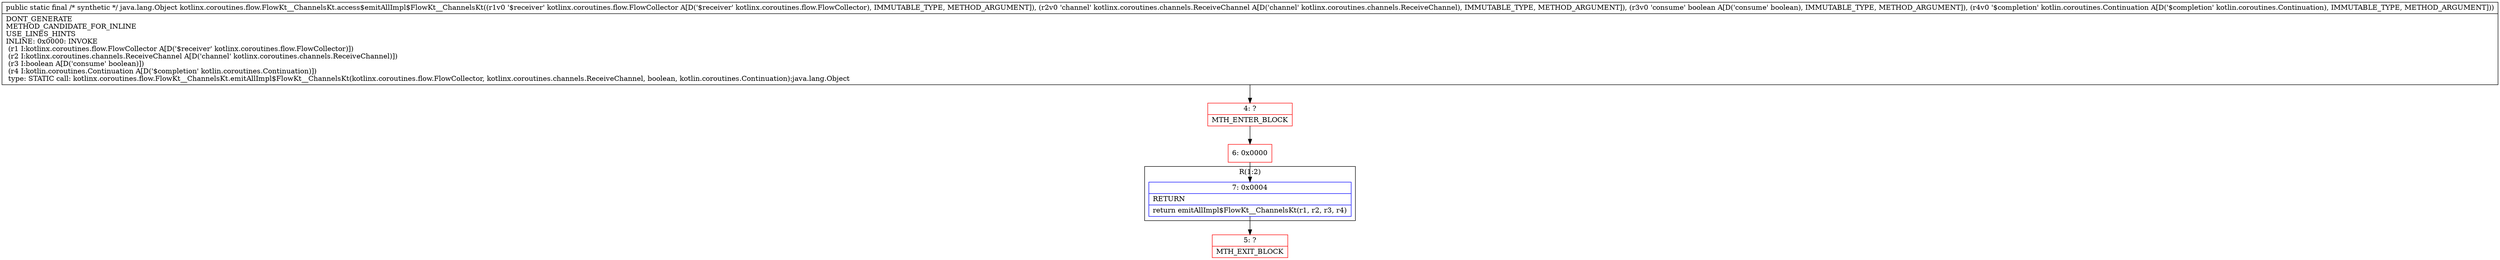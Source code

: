 digraph "CFG forkotlinx.coroutines.flow.FlowKt__ChannelsKt.access$emitAllImpl$FlowKt__ChannelsKt(Lkotlinx\/coroutines\/flow\/FlowCollector;Lkotlinx\/coroutines\/channels\/ReceiveChannel;ZLkotlin\/coroutines\/Continuation;)Ljava\/lang\/Object;" {
subgraph cluster_Region_235844636 {
label = "R(1:2)";
node [shape=record,color=blue];
Node_7 [shape=record,label="{7\:\ 0x0004|RETURN\l|return emitAllImpl$FlowKt__ChannelsKt(r1, r2, r3, r4)\l}"];
}
Node_4 [shape=record,color=red,label="{4\:\ ?|MTH_ENTER_BLOCK\l}"];
Node_6 [shape=record,color=red,label="{6\:\ 0x0000}"];
Node_5 [shape=record,color=red,label="{5\:\ ?|MTH_EXIT_BLOCK\l}"];
MethodNode[shape=record,label="{public static final \/* synthetic *\/ java.lang.Object kotlinx.coroutines.flow.FlowKt__ChannelsKt.access$emitAllImpl$FlowKt__ChannelsKt((r1v0 '$receiver' kotlinx.coroutines.flow.FlowCollector A[D('$receiver' kotlinx.coroutines.flow.FlowCollector), IMMUTABLE_TYPE, METHOD_ARGUMENT]), (r2v0 'channel' kotlinx.coroutines.channels.ReceiveChannel A[D('channel' kotlinx.coroutines.channels.ReceiveChannel), IMMUTABLE_TYPE, METHOD_ARGUMENT]), (r3v0 'consume' boolean A[D('consume' boolean), IMMUTABLE_TYPE, METHOD_ARGUMENT]), (r4v0 '$completion' kotlin.coroutines.Continuation A[D('$completion' kotlin.coroutines.Continuation), IMMUTABLE_TYPE, METHOD_ARGUMENT]))  | DONT_GENERATE\lMETHOD_CANDIDATE_FOR_INLINE\lUSE_LINES_HINTS\lINLINE: 0x0000: INVOKE  \l  (r1 I:kotlinx.coroutines.flow.FlowCollector A[D('$receiver' kotlinx.coroutines.flow.FlowCollector)])\l  (r2 I:kotlinx.coroutines.channels.ReceiveChannel A[D('channel' kotlinx.coroutines.channels.ReceiveChannel)])\l  (r3 I:boolean A[D('consume' boolean)])\l  (r4 I:kotlin.coroutines.Continuation A[D('$completion' kotlin.coroutines.Continuation)])\l type: STATIC call: kotlinx.coroutines.flow.FlowKt__ChannelsKt.emitAllImpl$FlowKt__ChannelsKt(kotlinx.coroutines.flow.FlowCollector, kotlinx.coroutines.channels.ReceiveChannel, boolean, kotlin.coroutines.Continuation):java.lang.Object\l}"];
MethodNode -> Node_4;Node_7 -> Node_5;
Node_4 -> Node_6;
Node_6 -> Node_7;
}

